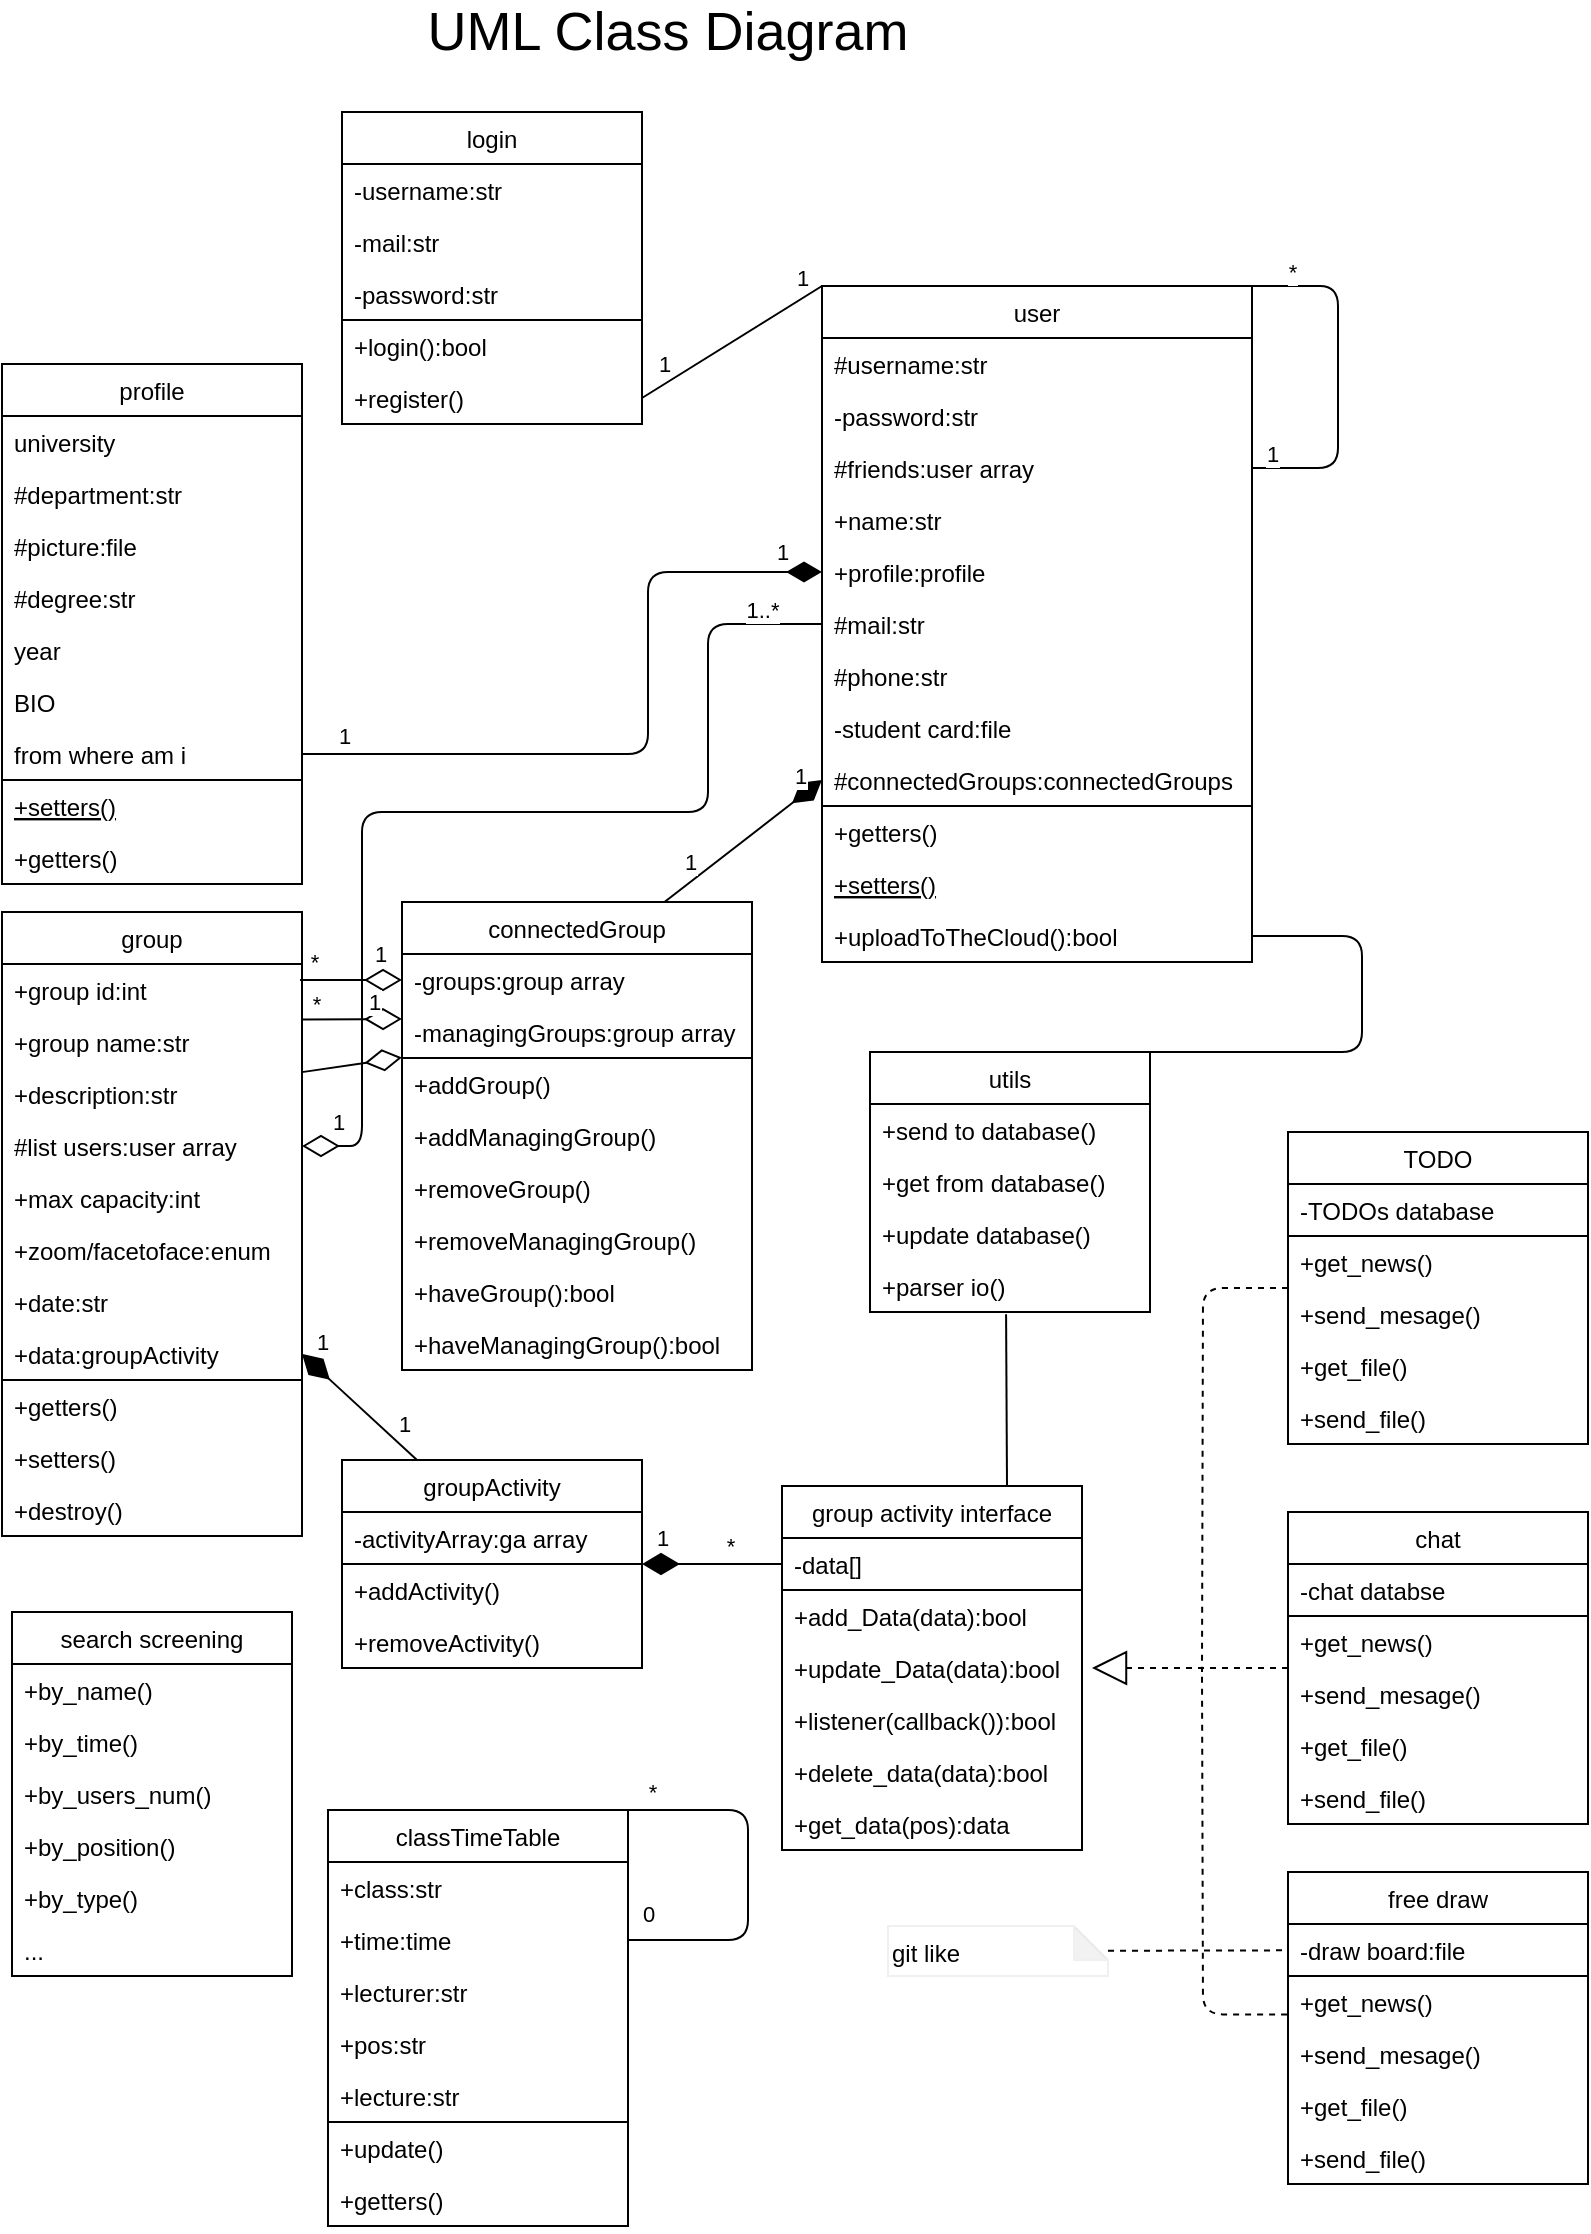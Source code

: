 <mxfile>
    <diagram id="5XXqsrCpeDDcCksJnFOJ" name="Page-1">
        <mxGraphModel dx="1027" dy="881" grid="1" gridSize="10" guides="1" tooltips="1" connect="1" arrows="1" fold="1" page="1" pageScale="1" pageWidth="827" pageHeight="1169" background="none" math="0" shadow="0">
            <root>
                <mxCell id="0"/>
                <mxCell id="1" parent="0"/>
                <mxCell id="67" value="utils" style="swimlane;fontStyle=0;childLayout=stackLayout;horizontal=1;startSize=26;horizontalStack=0;resizeParent=1;resizeParentMax=0;resizeLast=0;collapsible=1;marginBottom=0;labelBorderColor=none;" parent="1" vertex="1">
                    <mxGeometry x="451" y="570" width="140" height="130" as="geometry"/>
                </mxCell>
                <mxCell id="68" value="+send to database()" style="text;align=left;verticalAlign=top;spacingLeft=4;spacingRight=4;overflow=hidden;rotatable=0;points=[[0,0.5],[1,0.5]];portConstraint=eastwest;labelBorderColor=none;" parent="67" vertex="1">
                    <mxGeometry y="26" width="140" height="26" as="geometry"/>
                </mxCell>
                <mxCell id="69" value="+get from database()" style="text;fillColor=none;align=left;verticalAlign=top;spacingLeft=4;spacingRight=4;overflow=hidden;rotatable=0;points=[[0,0.5],[1,0.5]];portConstraint=eastwest;labelBorderColor=none;" parent="67" vertex="1">
                    <mxGeometry y="52" width="140" height="26" as="geometry"/>
                </mxCell>
                <mxCell id="70" value="+update database()" style="text;strokeColor=none;fillColor=none;align=left;verticalAlign=top;spacingLeft=4;spacingRight=4;overflow=hidden;rotatable=0;points=[[0,0.5],[1,0.5]];portConstraint=eastwest;labelBorderColor=none;" parent="67" vertex="1">
                    <mxGeometry y="78" width="140" height="26" as="geometry"/>
                </mxCell>
                <mxCell id="71" value="+parser io()" style="text;strokeColor=none;fillColor=none;align=left;verticalAlign=top;spacingLeft=4;spacingRight=4;overflow=hidden;rotatable=0;points=[[0,0.5],[1,0.5]];portConstraint=eastwest;labelBorderColor=none;" parent="67" vertex="1">
                    <mxGeometry y="104" width="140" height="26" as="geometry"/>
                </mxCell>
                <mxCell id="77" value="search screening" style="swimlane;fontStyle=0;childLayout=stackLayout;horizontal=1;startSize=26;horizontalStack=0;resizeParent=1;resizeParentMax=0;resizeLast=0;collapsible=1;marginBottom=0;labelBorderColor=none;" parent="1" vertex="1">
                    <mxGeometry x="22" y="850" width="140" height="182" as="geometry"/>
                </mxCell>
                <mxCell id="78" value="+by_name()" style="text;strokeColor=none;fillColor=none;align=left;verticalAlign=top;spacingLeft=4;spacingRight=4;overflow=hidden;rotatable=0;points=[[0,0.5],[1,0.5]];portConstraint=eastwest;labelBorderColor=none;" parent="77" vertex="1">
                    <mxGeometry y="26" width="140" height="26" as="geometry"/>
                </mxCell>
                <mxCell id="79" value="+by_time()" style="text;strokeColor=none;fillColor=none;align=left;verticalAlign=top;spacingLeft=4;spacingRight=4;overflow=hidden;rotatable=0;points=[[0,0.5],[1,0.5]];portConstraint=eastwest;labelBorderColor=none;" parent="77" vertex="1">
                    <mxGeometry y="52" width="140" height="26" as="geometry"/>
                </mxCell>
                <mxCell id="80" value="+by_users_num()" style="text;strokeColor=none;fillColor=none;align=left;verticalAlign=top;spacingLeft=4;spacingRight=4;overflow=hidden;rotatable=0;points=[[0,0.5],[1,0.5]];portConstraint=eastwest;labelBorderColor=none;" parent="77" vertex="1">
                    <mxGeometry y="78" width="140" height="26" as="geometry"/>
                </mxCell>
                <mxCell id="81" value="+by_position()" style="text;strokeColor=none;fillColor=none;align=left;verticalAlign=top;spacingLeft=4;spacingRight=4;overflow=hidden;rotatable=0;points=[[0,0.5],[1,0.5]];portConstraint=eastwest;labelBorderColor=none;" parent="77" vertex="1">
                    <mxGeometry y="104" width="140" height="26" as="geometry"/>
                </mxCell>
                <mxCell id="82" value="+by_type()" style="text;strokeColor=none;fillColor=none;align=left;verticalAlign=top;spacingLeft=4;spacingRight=4;overflow=hidden;rotatable=0;points=[[0,0.5],[1,0.5]];portConstraint=eastwest;labelBorderColor=none;" parent="77" vertex="1">
                    <mxGeometry y="130" width="140" height="26" as="geometry"/>
                </mxCell>
                <mxCell id="83" value="..." style="text;strokeColor=none;fillColor=none;align=left;verticalAlign=top;spacingLeft=4;spacingRight=4;overflow=hidden;rotatable=0;points=[[0,0.5],[1,0.5]];portConstraint=eastwest;labelBorderColor=none;" parent="77" vertex="1">
                    <mxGeometry y="156" width="140" height="26" as="geometry"/>
                </mxCell>
                <mxCell id="243" value="" style="edgeStyle=orthogonalEdgeStyle;jumpStyle=none;jumpSize=6;html=1;shadow=0;endArrow=block;endFill=0;endSize=15;targetPerimeterSpacing=5;dashed=1;labelBorderColor=none;" parent="1" source="287" target="211" edge="1">
                    <mxGeometry relative="1" as="geometry">
                        <mxPoint x="707" y="888" as="sourcePoint"/>
                    </mxGeometry>
                </mxCell>
                <mxCell id="234" value="" style="edgeStyle=orthogonalEdgeStyle;jumpStyle=none;jumpSize=6;html=1;shadow=0;endArrow=none;endFill=0;endSize=15;targetPerimeterSpacing=5;dashed=1;labelBorderColor=none;" parent="1" source="279" edge="1">
                    <mxGeometry relative="1" as="geometry">
                        <mxPoint x="707" y="646.0" as="sourcePoint"/>
                        <mxPoint x="617" y="880" as="targetPoint"/>
                    </mxGeometry>
                </mxCell>
                <mxCell id="155" value="&lt;font style=&quot;font-size: 27px&quot;&gt;UML Class Diagram&lt;/font&gt;" style="text;html=1;strokeColor=none;fillColor=none;align=center;verticalAlign=middle;whiteSpace=wrap;shadow=0;glass=0;comic=0;startSize=0;labelBorderColor=none;" parent="1" vertex="1">
                    <mxGeometry x="180" y="50" width="340" height="20" as="geometry"/>
                </mxCell>
                <mxCell id="370" style="edgeStyle=none;html=1;exitX=0.75;exitY=0;exitDx=0;exitDy=0;entryX=0.486;entryY=1.042;entryDx=0;entryDy=0;entryPerimeter=0;endArrow=none;endFill=0;labelBorderColor=none;" parent="1" source="211" target="71" edge="1">
                    <mxGeometry relative="1" as="geometry"/>
                </mxCell>
                <mxCell id="211" value="group activity interface" style="swimlane;fontStyle=0;childLayout=stackLayout;horizontal=1;startSize=26;horizontalStack=0;resizeParent=1;resizeParentMax=0;resizeLast=0;collapsible=1;marginBottom=0;shadow=0;glass=0;comic=0;verticalAlign=top;labelBorderColor=none;" parent="1" vertex="1">
                    <mxGeometry x="407" y="787" width="150" height="182" as="geometry"/>
                </mxCell>
                <mxCell id="212" value="fun" style="swimlane;fontStyle=0;childLayout=stackLayout;horizontal=1;startSize=0;horizontalStack=0;resizeParent=1;resizeParentMax=0;resizeLast=0;collapsible=0;marginBottom=0;shadow=0;glass=0;comic=0;verticalAlign=top;swimlaneLine=0;swimlaneFillColor=none;fillColor=none;noLabel=1;overflow=visible;portConstraintRotation=0;snapToPoint=0;fixDash=0;perimeter=rectanglePerimeter;dropTarget=1;expand=0;deletable=1;labelBorderColor=none;" parent="211" vertex="1">
                    <mxGeometry y="26" width="150" height="156" as="geometry"/>
                </mxCell>
                <mxCell id="213" value="-data[]" style="text;align=left;verticalAlign=top;spacingLeft=4;spacingRight=4;overflow=hidden;rotatable=0;points=[[0,0.5],[1,0.5]];portConstraint=eastwest;labelBorderColor=none;" parent="212" vertex="1">
                    <mxGeometry width="150" height="26" as="geometry"/>
                </mxCell>
                <mxCell id="215" value="fun" style="swimlane;fontStyle=0;childLayout=stackLayout;horizontal=1;startSize=0;horizontalStack=0;resizeParent=1;resizeParentMax=0;resizeLast=0;collapsible=0;marginBottom=0;shadow=0;glass=0;comic=0;verticalAlign=top;swimlaneLine=0;swimlaneFillColor=none;fillColor=none;noLabel=1;overflow=visible;portConstraintRotation=0;snapToPoint=0;fixDash=0;perimeter=rectanglePerimeter;dropTarget=1;expand=0;deletable=1;labelBorderColor=none;" parent="212" vertex="1">
                    <mxGeometry y="26" width="150" height="130" as="geometry"/>
                </mxCell>
                <mxCell id="216" value="+add_Data(data):bool" style="text;strokeColor=none;fillColor=none;align=left;verticalAlign=top;spacingLeft=4;spacingRight=4;overflow=hidden;rotatable=0;points=[[0,0.5],[1,0.5]];portConstraint=eastwest;labelBorderColor=none;" parent="215" vertex="1">
                    <mxGeometry width="150" height="26" as="geometry"/>
                </mxCell>
                <mxCell id="220" value="+update_Data(data):bool" style="text;strokeColor=none;fillColor=none;align=left;verticalAlign=top;spacingLeft=4;spacingRight=4;overflow=hidden;rotatable=0;points=[[0,0.5],[1,0.5]];portConstraint=eastwest;labelBorderColor=none;" parent="215" vertex="1">
                    <mxGeometry y="26" width="150" height="26" as="geometry"/>
                </mxCell>
                <mxCell id="223" value="+listener(callback()):bool" style="text;strokeColor=none;fillColor=none;align=left;verticalAlign=top;spacingLeft=4;spacingRight=4;overflow=hidden;rotatable=0;points=[[0,0.5],[1,0.5]];portConstraint=eastwest;labelBorderColor=none;" parent="215" vertex="1">
                    <mxGeometry y="52" width="150" height="26" as="geometry"/>
                </mxCell>
                <mxCell id="222" value="+delete_data(data):bool" style="text;strokeColor=none;fillColor=none;align=left;verticalAlign=top;spacingLeft=4;spacingRight=4;overflow=hidden;rotatable=0;points=[[0,0.5],[1,0.5]];portConstraint=eastwest;labelBorderColor=none;" parent="215" vertex="1">
                    <mxGeometry y="78" width="150" height="26" as="geometry"/>
                </mxCell>
                <mxCell id="221" value="+get_data(pos):data" style="text;strokeColor=none;fillColor=none;align=left;verticalAlign=top;spacingLeft=4;spacingRight=4;overflow=hidden;rotatable=0;points=[[0,0.5],[1,0.5]];portConstraint=eastwest;labelBorderColor=none;" parent="215" vertex="1">
                    <mxGeometry y="104" width="150" height="26" as="geometry"/>
                </mxCell>
                <mxCell id="249" value="user" style="swimlane;fontStyle=0;childLayout=stackLayout;horizontal=1;startSize=26;horizontalStack=0;resizeParent=1;resizeParentMax=0;resizeLast=0;collapsible=1;marginBottom=0;shadow=0;glass=0;comic=0;verticalAlign=top;labelBorderColor=none;" parent="1" vertex="1">
                    <mxGeometry x="427" y="187" width="215" height="338" as="geometry"/>
                </mxCell>
                <mxCell id="250" value="fun" style="swimlane;fontStyle=0;childLayout=stackLayout;horizontal=1;startSize=0;horizontalStack=0;resizeParent=1;resizeParentMax=0;resizeLast=0;collapsible=0;marginBottom=0;shadow=0;glass=0;comic=0;verticalAlign=top;swimlaneLine=0;swimlaneFillColor=none;fillColor=none;noLabel=1;overflow=visible;portConstraintRotation=0;snapToPoint=0;fixDash=0;perimeter=rectanglePerimeter;dropTarget=1;expand=0;deletable=1;labelBorderColor=none;" parent="249" vertex="1">
                    <mxGeometry y="26" width="215" height="312" as="geometry"/>
                </mxCell>
                <mxCell id="251" value="#username:str" style="text;strokeColor=none;fillColor=none;align=left;verticalAlign=top;spacingLeft=4;spacingRight=4;overflow=hidden;rotatable=0;points=[[0,0.5],[1,0.5]];portConstraint=eastwest;labelBorderColor=none;" parent="250" vertex="1">
                    <mxGeometry width="215" height="26" as="geometry"/>
                </mxCell>
                <mxCell id="31" value="-password:str" style="text;strokeColor=none;fillColor=none;align=left;verticalAlign=top;spacingLeft=4;spacingRight=4;overflow=hidden;rotatable=0;points=[[0,0.5],[1,0.5]];portConstraint=eastwest;labelBorderColor=none;" parent="250" vertex="1">
                    <mxGeometry y="26" width="215" height="26" as="geometry"/>
                </mxCell>
                <mxCell id="40" value="#friends:user array" style="text;strokeColor=none;fillColor=none;align=left;verticalAlign=top;spacingLeft=4;spacingRight=4;overflow=hidden;rotatable=0;points=[[0,0.5],[1,0.5]];portConstraint=eastwest;labelBorderColor=none;" parent="250" vertex="1">
                    <mxGeometry y="52" width="215" height="26" as="geometry"/>
                </mxCell>
                <mxCell id="74" value="+name:str" style="text;strokeColor=none;fillColor=none;align=left;verticalAlign=top;spacingLeft=4;spacingRight=4;overflow=hidden;rotatable=0;points=[[0,0.5],[1,0.5]];portConstraint=eastwest;labelBorderColor=none;" parent="250" vertex="1">
                    <mxGeometry y="78" width="215" height="26" as="geometry"/>
                </mxCell>
                <mxCell id="319" value="+profile:profile" style="text;strokeColor=none;fillColor=none;align=left;verticalAlign=top;spacingLeft=4;spacingRight=4;overflow=hidden;rotatable=0;points=[[0,0.5],[1,0.5]];portConstraint=eastwest;labelBorderColor=none;" parent="250" vertex="1">
                    <mxGeometry y="104" width="215" height="26" as="geometry"/>
                </mxCell>
                <mxCell id="32" value="#mail:str" style="text;strokeColor=none;fillColor=none;align=left;verticalAlign=top;spacingLeft=4;spacingRight=4;overflow=hidden;rotatable=0;points=[[0,0.5],[1,0.5]];portConstraint=eastwest;labelBorderColor=none;" parent="250" vertex="1">
                    <mxGeometry y="130" width="215" height="26" as="geometry"/>
                </mxCell>
                <mxCell id="34" value="#phone:str" style="text;strokeColor=none;fillColor=none;align=left;verticalAlign=top;spacingLeft=4;spacingRight=4;overflow=hidden;rotatable=0;points=[[0,0.5],[1,0.5]];portConstraint=eastwest;labelBorderColor=none;" parent="250" vertex="1">
                    <mxGeometry y="156" width="215" height="26" as="geometry"/>
                </mxCell>
                <mxCell id="72" value="-student card:file" style="text;strokeColor=none;fillColor=none;align=left;verticalAlign=top;spacingLeft=4;spacingRight=4;overflow=hidden;rotatable=0;points=[[0,0.5],[1,0.5]];portConstraint=eastwest;labelBorderColor=none;" parent="250" vertex="1">
                    <mxGeometry y="182" width="215" height="26" as="geometry"/>
                </mxCell>
                <mxCell id="308" value="#connectedGroups:connectedGroups" style="text;strokeColor=none;fillColor=none;align=left;verticalAlign=top;spacingLeft=4;spacingRight=4;overflow=hidden;rotatable=0;points=[[0,0.5],[1,0.5]];portConstraint=eastwest;labelBorderColor=none;" parent="250" vertex="1">
                    <mxGeometry y="208" width="215" height="26" as="geometry"/>
                </mxCell>
                <mxCell id="253" value="fun" style="swimlane;fontStyle=0;childLayout=stackLayout;horizontal=1;startSize=0;horizontalStack=0;resizeParent=1;resizeParentMax=0;resizeLast=0;collapsible=0;marginBottom=0;shadow=0;glass=0;comic=0;verticalAlign=top;swimlaneLine=0;swimlaneFillColor=none;fillColor=none;noLabel=1;overflow=visible;portConstraintRotation=0;snapToPoint=0;fixDash=0;perimeter=rectanglePerimeter;dropTarget=1;expand=0;deletable=1;labelBorderColor=none;" parent="250" vertex="1">
                    <mxGeometry y="234" width="215" height="78" as="geometry"/>
                </mxCell>
                <mxCell id="254" value="+getters()" style="text;strokeColor=none;fillColor=none;align=left;verticalAlign=top;spacingLeft=4;spacingRight=4;overflow=hidden;rotatable=0;points=[[0,0.5],[1,0.5]];portConstraint=eastwest;labelBorderColor=none;" parent="253" vertex="1">
                    <mxGeometry width="215" height="26" as="geometry"/>
                </mxCell>
                <mxCell id="255" value="+setters()" style="text;strokeColor=none;fillColor=none;align=left;verticalAlign=top;spacingLeft=4;spacingRight=4;overflow=hidden;rotatable=0;points=[[0,0.5],[1,0.5]];portConstraint=eastwest;fontStyle=4;labelBorderColor=none;" parent="253" vertex="1">
                    <mxGeometry y="26" width="215" height="26" as="geometry"/>
                </mxCell>
                <mxCell id="256" value="+uploadToTheCloud():bool" style="text;strokeColor=none;fillColor=none;align=left;verticalAlign=top;spacingLeft=4;spacingRight=4;overflow=hidden;rotatable=0;points=[[0,0.5],[1,0.5]];portConstraint=eastwest;labelBorderColor=none;" parent="253" vertex="1">
                    <mxGeometry y="52" width="215" height="26" as="geometry"/>
                </mxCell>
                <mxCell id="329" style="edgeStyle=none;html=1;exitX=1;exitY=0.5;exitDx=0;exitDy=0;endArrow=none;endFill=0;endSize=16;targetPerimeterSpacing=5;entryX=1;entryY=0;entryDx=0;entryDy=0;startArrow=none;startFill=0;labelBorderColor=none;" parent="249" source="40" target="249" edge="1">
                    <mxGeometry relative="1" as="geometry">
                        <mxPoint x="305" y="347" as="sourcePoint"/>
                        <mxPoint x="185" y="383.6" as="targetPoint"/>
                        <Array as="points">
                            <mxPoint x="258" y="91"/>
                            <mxPoint x="258"/>
                            <mxPoint x="240"/>
                            <mxPoint x="215"/>
                        </Array>
                    </mxGeometry>
                </mxCell>
                <mxCell id="366" value="*" style="edgeLabel;html=1;align=center;verticalAlign=middle;resizable=0;points=[];labelBorderColor=none;" parent="329" vertex="1" connectable="0">
                    <mxGeometry x="0.778" relative="1" as="geometry">
                        <mxPoint y="-7" as="offset"/>
                    </mxGeometry>
                </mxCell>
                <mxCell id="367" value="1" style="edgeLabel;html=1;align=center;verticalAlign=middle;resizable=0;points=[];labelBorderColor=none;" parent="329" vertex="1" connectable="0">
                    <mxGeometry x="-0.887" relative="1" as="geometry">
                        <mxPoint y="-7" as="offset"/>
                    </mxGeometry>
                </mxCell>
                <mxCell id="257" value="group" style="swimlane;fontStyle=0;childLayout=stackLayout;horizontal=1;startSize=26;horizontalStack=0;resizeParent=1;resizeParentMax=0;resizeLast=0;collapsible=1;marginBottom=0;shadow=0;glass=0;comic=0;verticalAlign=top;labelBorderColor=none;" parent="1" vertex="1">
                    <mxGeometry x="17" y="500" width="150" height="312" as="geometry"/>
                </mxCell>
                <mxCell id="258" value="fun" style="swimlane;fontStyle=0;childLayout=stackLayout;horizontal=1;startSize=0;horizontalStack=0;resizeParent=1;resizeParentMax=0;resizeLast=0;collapsible=0;marginBottom=0;shadow=0;glass=0;comic=0;verticalAlign=top;swimlaneLine=0;swimlaneFillColor=none;fillColor=none;noLabel=1;overflow=visible;portConstraintRotation=0;snapToPoint=0;fixDash=0;perimeter=rectanglePerimeter;dropTarget=1;expand=0;deletable=1;labelBorderColor=none;" parent="257" vertex="1">
                    <mxGeometry y="26" width="150" height="286" as="geometry"/>
                </mxCell>
                <mxCell id="63" value="+group id:int" style="text;strokeColor=none;fillColor=none;align=left;verticalAlign=top;spacingLeft=4;spacingRight=4;overflow=hidden;rotatable=0;points=[[0,0.5],[1,0.5]];portConstraint=eastwest;labelBorderColor=none;" parent="258" vertex="1">
                    <mxGeometry width="150" height="26" as="geometry"/>
                </mxCell>
                <mxCell id="62" value="+group name:str" style="text;strokeColor=none;fillColor=none;align=left;verticalAlign=top;spacingLeft=4;spacingRight=4;overflow=hidden;rotatable=0;points=[[0,0.5],[1,0.5]];portConstraint=eastwest;labelBorderColor=none;" parent="258" vertex="1">
                    <mxGeometry y="26" width="150" height="26" as="geometry"/>
                </mxCell>
                <mxCell id="65" value="+description:str" style="text;strokeColor=none;fillColor=none;align=left;verticalAlign=top;spacingLeft=4;spacingRight=4;overflow=hidden;rotatable=0;points=[[0,0.5],[1,0.5]];portConstraint=eastwest;labelBorderColor=none;" parent="258" vertex="1">
                    <mxGeometry y="52" width="150" height="26" as="geometry"/>
                </mxCell>
                <mxCell id="16" value="#list users:user array" style="text;strokeColor=none;fillColor=none;align=left;verticalAlign=top;spacingLeft=4;spacingRight=4;overflow=hidden;rotatable=0;points=[[0,0.5],[1,0.5]];portConstraint=eastwest;labelBorderColor=none;" parent="258" vertex="1">
                    <mxGeometry y="78" width="150" height="26" as="geometry"/>
                </mxCell>
                <mxCell id="66" value="+max capacity:int" style="text;strokeColor=none;fillColor=none;align=left;verticalAlign=top;spacingLeft=4;spacingRight=4;overflow=hidden;rotatable=0;points=[[0,0.5],[1,0.5]];portConstraint=eastwest;labelBorderColor=none;" parent="258" vertex="1">
                    <mxGeometry y="104" width="150" height="26" as="geometry"/>
                </mxCell>
                <mxCell id="64" value="+zoom/facetoface:enum" style="text;strokeColor=none;fillColor=none;align=left;verticalAlign=top;spacingLeft=4;spacingRight=4;overflow=hidden;rotatable=0;points=[[0,0.5],[1,0.5]];portConstraint=eastwest;labelBorderColor=none;" parent="258" vertex="1">
                    <mxGeometry y="130" width="150" height="26" as="geometry"/>
                </mxCell>
                <mxCell id="18" value="+date:str" style="text;strokeColor=none;fillColor=none;align=left;verticalAlign=top;spacingLeft=4;spacingRight=4;overflow=hidden;rotatable=0;points=[[0,0.5],[1,0.5]];portConstraint=eastwest;labelBorderColor=none;" parent="258" vertex="1">
                    <mxGeometry y="156" width="150" height="26" as="geometry"/>
                </mxCell>
                <mxCell id="266" value="+data:groupActivity" style="text;strokeColor=none;fillColor=none;align=left;verticalAlign=top;spacingLeft=4;spacingRight=4;overflow=hidden;rotatable=0;points=[[0,0.5],[1,0.5]];portConstraint=eastwest;labelBorderColor=none;" parent="258" vertex="1">
                    <mxGeometry y="182" width="150" height="26" as="geometry"/>
                </mxCell>
                <mxCell id="261" value="fun" style="swimlane;fontStyle=0;childLayout=stackLayout;horizontal=1;startSize=0;horizontalStack=0;resizeParent=1;resizeParentMax=0;resizeLast=0;collapsible=0;marginBottom=0;shadow=0;glass=0;comic=0;verticalAlign=top;swimlaneLine=0;swimlaneFillColor=none;fillColor=none;noLabel=1;overflow=visible;portConstraintRotation=0;snapToPoint=0;fixDash=0;perimeter=rectanglePerimeter;dropTarget=1;expand=0;deletable=1;labelBorderColor=none;" parent="258" vertex="1">
                    <mxGeometry y="208" width="150" height="78" as="geometry"/>
                </mxCell>
                <mxCell id="262" value="+getters()" style="text;strokeColor=none;fillColor=none;align=left;verticalAlign=top;spacingLeft=4;spacingRight=4;overflow=hidden;rotatable=0;points=[[0,0.5],[1,0.5]];portConstraint=eastwest;labelBorderColor=none;" parent="261" vertex="1">
                    <mxGeometry width="150" height="26" as="geometry"/>
                </mxCell>
                <mxCell id="264" value="+setters()" style="text;strokeColor=none;fillColor=none;align=left;verticalAlign=top;spacingLeft=4;spacingRight=4;overflow=hidden;rotatable=0;points=[[0,0.5],[1,0.5]];portConstraint=eastwest;labelBorderColor=none;" parent="261" vertex="1">
                    <mxGeometry y="26" width="150" height="26" as="geometry"/>
                </mxCell>
                <mxCell id="265" value="+destroy()" style="text;strokeColor=none;fillColor=none;align=left;verticalAlign=top;spacingLeft=4;spacingRight=4;overflow=hidden;rotatable=0;points=[[0,0.5],[1,0.5]];portConstraint=eastwest;labelBorderColor=none;" parent="261" vertex="1">
                    <mxGeometry y="52" width="150" height="26" as="geometry"/>
                </mxCell>
                <mxCell id="269" value="groupActivity" style="swimlane;fontStyle=0;childLayout=stackLayout;horizontal=1;startSize=26;horizontalStack=0;resizeParent=1;resizeParentMax=0;resizeLast=0;collapsible=1;marginBottom=0;shadow=0;glass=0;comic=0;verticalAlign=top;labelBorderColor=none;" parent="1" vertex="1">
                    <mxGeometry x="187" y="774" width="150" height="104" as="geometry"/>
                </mxCell>
                <mxCell id="270" value="fun" style="swimlane;fontStyle=0;childLayout=stackLayout;horizontal=1;startSize=0;horizontalStack=0;resizeParent=1;resizeParentMax=0;resizeLast=0;collapsible=0;marginBottom=0;shadow=0;glass=0;comic=0;verticalAlign=top;swimlaneLine=0;swimlaneFillColor=none;fillColor=none;noLabel=1;overflow=visible;portConstraintRotation=0;snapToPoint=0;fixDash=0;perimeter=rectanglePerimeter;dropTarget=1;expand=0;deletable=1;labelBorderColor=none;" parent="269" vertex="1">
                    <mxGeometry y="26" width="150" height="78" as="geometry"/>
                </mxCell>
                <mxCell id="115" value="-activityArray:ga array" style="text;strokeColor=none;fillColor=none;align=left;verticalAlign=top;spacingLeft=4;spacingRight=4;overflow=hidden;rotatable=0;points=[[0,0.5],[1,0.5]];portConstraint=eastwest;labelBorderColor=none;" parent="270" vertex="1">
                    <mxGeometry width="150" height="26" as="geometry"/>
                </mxCell>
                <mxCell id="273" value="fun" style="swimlane;fontStyle=0;childLayout=stackLayout;horizontal=1;startSize=0;horizontalStack=0;resizeParent=1;resizeParentMax=0;resizeLast=0;collapsible=0;marginBottom=0;shadow=0;glass=0;comic=0;verticalAlign=top;swimlaneLine=0;swimlaneFillColor=none;fillColor=none;noLabel=1;overflow=visible;portConstraintRotation=0;snapToPoint=0;fixDash=0;perimeter=rectanglePerimeter;dropTarget=1;expand=0;deletable=1;labelBorderColor=none;" parent="270" vertex="1">
                    <mxGeometry y="26" width="150" height="52" as="geometry"/>
                </mxCell>
                <mxCell id="274" value="+addActivity()" style="text;strokeColor=none;fillColor=none;align=left;verticalAlign=top;spacingLeft=4;spacingRight=4;overflow=hidden;rotatable=0;points=[[0,0.5],[1,0.5]];portConstraint=eastwest;labelBorderColor=none;" parent="273" vertex="1">
                    <mxGeometry width="150" height="26" as="geometry"/>
                </mxCell>
                <mxCell id="277" value="+removeActivity()" style="text;strokeColor=none;fillColor=none;align=left;verticalAlign=top;spacingLeft=4;spacingRight=4;overflow=hidden;rotatable=0;points=[[0,0.5],[1,0.5]];portConstraint=eastwest;labelBorderColor=none;" parent="273" vertex="1">
                    <mxGeometry y="26" width="150" height="26" as="geometry"/>
                </mxCell>
                <mxCell id="279" value="TODO" style="swimlane;fontStyle=0;childLayout=stackLayout;horizontal=1;startSize=26;horizontalStack=0;resizeParent=1;resizeParentMax=0;resizeLast=0;collapsible=1;marginBottom=0;shadow=0;glass=0;comic=0;verticalAlign=top;labelBorderColor=none;" parent="1" vertex="1">
                    <mxGeometry x="660" y="610" width="150" height="156" as="geometry"/>
                </mxCell>
                <mxCell id="280" value="fun" style="swimlane;fontStyle=0;childLayout=stackLayout;horizontal=1;startSize=0;horizontalStack=0;resizeParent=1;resizeParentMax=0;resizeLast=0;collapsible=0;marginBottom=0;shadow=0;glass=0;comic=0;verticalAlign=top;swimlaneLine=0;swimlaneFillColor=none;fillColor=none;noLabel=1;overflow=visible;portConstraintRotation=0;snapToPoint=0;fixDash=0;perimeter=rectanglePerimeter;dropTarget=1;expand=0;deletable=1;labelBorderColor=none;" parent="279" vertex="1">
                    <mxGeometry y="26" width="150" height="130" as="geometry"/>
                </mxCell>
                <mxCell id="99" value="-TODOs database" style="text;strokeColor=none;fillColor=none;align=left;verticalAlign=top;spacingLeft=4;spacingRight=4;overflow=hidden;rotatable=0;points=[[0,0.5],[1,0.5]];portConstraint=eastwest;labelBorderColor=none;" parent="280" vertex="1">
                    <mxGeometry width="150" height="26" as="geometry"/>
                </mxCell>
                <mxCell id="283" value="fun" style="swimlane;fontStyle=0;childLayout=stackLayout;horizontal=1;startSize=0;horizontalStack=0;resizeParent=1;resizeParentMax=0;resizeLast=0;collapsible=0;marginBottom=0;shadow=0;glass=0;comic=0;verticalAlign=top;swimlaneLine=0;swimlaneFillColor=none;fillColor=none;noLabel=1;overflow=visible;portConstraintRotation=0;snapToPoint=0;fixDash=0;perimeter=rectanglePerimeter;dropTarget=1;expand=0;deletable=1;labelBorderColor=none;" parent="280" vertex="1">
                    <mxGeometry y="26" width="150" height="104" as="geometry"/>
                </mxCell>
                <mxCell id="100" value="+get_news()" style="text;strokeColor=none;fillColor=none;align=left;verticalAlign=top;spacingLeft=4;spacingRight=4;overflow=hidden;rotatable=0;points=[[0,0.5],[1,0.5]];portConstraint=eastwest;labelBorderColor=none;" parent="283" vertex="1">
                    <mxGeometry width="150" height="26" as="geometry"/>
                </mxCell>
                <mxCell id="101" value="+send_mesage()" style="text;strokeColor=none;fillColor=none;align=left;verticalAlign=top;spacingLeft=4;spacingRight=4;overflow=hidden;rotatable=0;points=[[0,0.5],[1,0.5]];portConstraint=eastwest;labelBorderColor=none;" parent="283" vertex="1">
                    <mxGeometry y="26" width="150" height="26" as="geometry"/>
                </mxCell>
                <mxCell id="103" value="+get_file()" style="text;strokeColor=none;fillColor=none;align=left;verticalAlign=top;spacingLeft=4;spacingRight=4;overflow=hidden;rotatable=0;points=[[0,0.5],[1,0.5]];portConstraint=eastwest;labelBorderColor=none;" parent="283" vertex="1">
                    <mxGeometry y="52" width="150" height="26" as="geometry"/>
                </mxCell>
                <mxCell id="102" value="+send_file()" style="text;strokeColor=none;fillColor=none;align=left;verticalAlign=top;spacingLeft=4;spacingRight=4;overflow=hidden;rotatable=0;points=[[0,0.5],[1,0.5]];portConstraint=eastwest;labelBorderColor=none;" parent="283" vertex="1">
                    <mxGeometry y="78" width="150" height="26" as="geometry"/>
                </mxCell>
                <mxCell id="287" value="chat" style="swimlane;fontStyle=0;childLayout=stackLayout;horizontal=1;startSize=26;horizontalStack=0;resizeParent=1;resizeParentMax=0;resizeLast=0;collapsible=1;marginBottom=0;shadow=0;glass=0;comic=0;verticalAlign=top;labelBorderColor=none;" parent="1" vertex="1">
                    <mxGeometry x="660" y="800" width="150" height="156" as="geometry"/>
                </mxCell>
                <mxCell id="288" value="fun" style="swimlane;fontStyle=0;childLayout=stackLayout;horizontal=1;startSize=0;horizontalStack=0;resizeParent=1;resizeParentMax=0;resizeLast=0;collapsible=0;marginBottom=0;shadow=0;glass=0;comic=0;verticalAlign=top;swimlaneLine=0;swimlaneFillColor=none;fillColor=none;noLabel=1;overflow=visible;portConstraintRotation=0;snapToPoint=0;fixDash=0;perimeter=rectanglePerimeter;dropTarget=1;expand=0;deletable=1;labelBorderColor=none;" parent="287" vertex="1">
                    <mxGeometry y="26" width="150" height="130" as="geometry"/>
                </mxCell>
                <mxCell id="85" value="-chat databse    " style="text;strokeColor=none;fillColor=none;align=left;verticalAlign=top;spacingLeft=4;spacingRight=4;overflow=hidden;rotatable=0;points=[[0,0.5],[1,0.5]];portConstraint=eastwest;labelBorderColor=none;" parent="288" vertex="1">
                    <mxGeometry width="150" height="26" as="geometry"/>
                </mxCell>
                <mxCell id="290" value="fun" style="swimlane;fontStyle=0;childLayout=stackLayout;horizontal=1;startSize=0;horizontalStack=0;resizeParent=1;resizeParentMax=0;resizeLast=0;collapsible=0;marginBottom=0;shadow=0;glass=0;comic=0;verticalAlign=top;swimlaneLine=0;swimlaneFillColor=none;fillColor=none;noLabel=1;overflow=visible;portConstraintRotation=0;snapToPoint=0;fixDash=0;perimeter=rectanglePerimeter;dropTarget=1;expand=0;deletable=1;labelBorderColor=none;" parent="288" vertex="1">
                    <mxGeometry y="26" width="150" height="104" as="geometry"/>
                </mxCell>
                <mxCell id="291" value="+get_news()" style="text;strokeColor=none;fillColor=none;align=left;verticalAlign=top;spacingLeft=4;spacingRight=4;overflow=hidden;rotatable=0;points=[[0,0.5],[1,0.5]];portConstraint=eastwest;labelBorderColor=none;" parent="290" vertex="1">
                    <mxGeometry width="150" height="26" as="geometry"/>
                </mxCell>
                <mxCell id="292" value="+send_mesage()" style="text;strokeColor=none;fillColor=none;align=left;verticalAlign=top;spacingLeft=4;spacingRight=4;overflow=hidden;rotatable=0;points=[[0,0.5],[1,0.5]];portConstraint=eastwest;labelBorderColor=none;" parent="290" vertex="1">
                    <mxGeometry y="26" width="150" height="26" as="geometry"/>
                </mxCell>
                <mxCell id="293" value="+get_file()" style="text;strokeColor=none;fillColor=none;align=left;verticalAlign=top;spacingLeft=4;spacingRight=4;overflow=hidden;rotatable=0;points=[[0,0.5],[1,0.5]];portConstraint=eastwest;labelBorderColor=none;" parent="290" vertex="1">
                    <mxGeometry y="52" width="150" height="26" as="geometry"/>
                </mxCell>
                <mxCell id="294" value="+send_file()" style="text;strokeColor=none;fillColor=none;align=left;verticalAlign=top;spacingLeft=4;spacingRight=4;overflow=hidden;rotatable=0;points=[[0,0.5],[1,0.5]];portConstraint=eastwest;labelBorderColor=none;" parent="290" vertex="1">
                    <mxGeometry y="78" width="150" height="26" as="geometry"/>
                </mxCell>
                <mxCell id="295" value="free draw" style="swimlane;fontStyle=0;childLayout=stackLayout;horizontal=1;startSize=26;horizontalStack=0;resizeParent=1;resizeParentMax=0;resizeLast=0;collapsible=1;marginBottom=0;shadow=0;glass=0;comic=0;verticalAlign=top;labelBorderColor=none;" parent="1" vertex="1">
                    <mxGeometry x="660" y="980" width="150" height="156" as="geometry"/>
                </mxCell>
                <mxCell id="296" value="fun" style="swimlane;fontStyle=0;childLayout=stackLayout;horizontal=1;startSize=0;horizontalStack=0;resizeParent=1;resizeParentMax=0;resizeLast=0;collapsible=0;marginBottom=0;shadow=0;glass=0;comic=0;verticalAlign=top;swimlaneLine=0;swimlaneFillColor=none;fillColor=none;noLabel=1;overflow=visible;portConstraintRotation=0;snapToPoint=0;fixDash=0;perimeter=rectanglePerimeter;dropTarget=1;expand=0;deletable=1;labelBorderColor=none;" parent="295" vertex="1">
                    <mxGeometry y="26" width="150" height="130" as="geometry"/>
                </mxCell>
                <mxCell id="297" value="-draw board:file" style="text;strokeColor=none;fillColor=none;align=left;verticalAlign=top;spacingLeft=4;spacingRight=4;overflow=hidden;rotatable=0;points=[[0,0.5],[1,0.5]];portConstraint=eastwest;labelBorderColor=none;" parent="296" vertex="1">
                    <mxGeometry width="150" height="26" as="geometry"/>
                </mxCell>
                <mxCell id="298" value="fun" style="swimlane;fontStyle=0;childLayout=stackLayout;horizontal=1;startSize=0;horizontalStack=0;resizeParent=1;resizeParentMax=0;resizeLast=0;collapsible=0;marginBottom=0;shadow=0;glass=0;comic=0;verticalAlign=top;swimlaneLine=0;swimlaneFillColor=none;fillColor=none;noLabel=1;overflow=visible;portConstraintRotation=0;snapToPoint=0;fixDash=0;perimeter=rectanglePerimeter;dropTarget=1;expand=0;deletable=1;labelBorderColor=none;" parent="296" vertex="1">
                    <mxGeometry y="26" width="150" height="104" as="geometry"/>
                </mxCell>
                <mxCell id="299" value="+get_news()" style="text;strokeColor=none;fillColor=none;align=left;verticalAlign=top;spacingLeft=4;spacingRight=4;overflow=hidden;rotatable=0;points=[[0,0.5],[1,0.5]];portConstraint=eastwest;labelBorderColor=none;" parent="298" vertex="1">
                    <mxGeometry width="150" height="26" as="geometry"/>
                </mxCell>
                <mxCell id="300" value="+send_mesage()" style="text;strokeColor=none;fillColor=none;align=left;verticalAlign=top;spacingLeft=4;spacingRight=4;overflow=hidden;rotatable=0;points=[[0,0.5],[1,0.5]];portConstraint=eastwest;labelBorderColor=none;" parent="298" vertex="1">
                    <mxGeometry y="26" width="150" height="26" as="geometry"/>
                </mxCell>
                <mxCell id="301" value="+get_file()" style="text;strokeColor=none;fillColor=none;align=left;verticalAlign=top;spacingLeft=4;spacingRight=4;overflow=hidden;rotatable=0;points=[[0,0.5],[1,0.5]];portConstraint=eastwest;labelBorderColor=none;" parent="298" vertex="1">
                    <mxGeometry y="52" width="150" height="26" as="geometry"/>
                </mxCell>
                <mxCell id="302" value="+send_file()" style="text;strokeColor=none;fillColor=none;align=left;verticalAlign=top;spacingLeft=4;spacingRight=4;overflow=hidden;rotatable=0;points=[[0,0.5],[1,0.5]];portConstraint=eastwest;labelBorderColor=none;" parent="298" vertex="1">
                    <mxGeometry y="78" width="150" height="26" as="geometry"/>
                </mxCell>
                <mxCell id="304" style="edgeStyle=none;html=1;endArrow=none;endFill=0;dashed=1;labelBorderColor=none;" parent="1" source="303" target="297" edge="1">
                    <mxGeometry relative="1" as="geometry"/>
                </mxCell>
                <mxCell id="303" value="git like" style="shape=note;whiteSpace=wrap;html=1;backgroundOutline=1;darkOpacity=0.05;shadow=0;glass=0;comic=0;startSize=0;strokeColor=#f0f0f0;fillColor=none;gradientColor=none;verticalAlign=top;size=17;align=left;labelBorderColor=none;" parent="1" vertex="1">
                    <mxGeometry x="460" y="1007" width="110" height="25" as="geometry"/>
                </mxCell>
                <mxCell id="305" value="" style="edgeStyle=orthogonalEdgeStyle;jumpStyle=none;jumpSize=6;html=1;shadow=0;endArrow=none;endFill=0;endSize=15;targetPerimeterSpacing=5;dashed=1;exitX=-0.003;exitY=-0.262;exitDx=0;exitDy=0;exitPerimeter=0;labelBorderColor=none;" parent="1" source="300" edge="1">
                    <mxGeometry relative="1" as="geometry">
                        <mxPoint x="717" y="888" as="sourcePoint"/>
                        <mxPoint x="617" y="880" as="targetPoint"/>
                    </mxGeometry>
                </mxCell>
                <mxCell id="306" style="edgeStyle=none;html=1;exitX=1;exitY=0.5;exitDx=0;exitDy=0;entryX=0;entryY=0.5;entryDx=0;entryDy=0;endArrow=none;endFill=0;endSize=16;targetPerimeterSpacing=5;startArrow=diamondThin;startFill=1;startSize=16;labelBorderColor=none;" parent="1" source="269" target="213" edge="1">
                    <mxGeometry relative="1" as="geometry">
                        <mxPoint x="278" y="810.0" as="sourcePoint"/>
                        <mxPoint x="138" y="810.0" as="targetPoint"/>
                    </mxGeometry>
                </mxCell>
                <mxCell id="346" value="1" style="edgeLabel;html=1;align=center;verticalAlign=middle;resizable=0;points=[];labelBorderColor=none;" parent="306" vertex="1" connectable="0">
                    <mxGeometry x="-0.718" relative="1" as="geometry">
                        <mxPoint y="-13" as="offset"/>
                    </mxGeometry>
                </mxCell>
                <mxCell id="352" value="*" style="edgeLabel;html=1;align=center;verticalAlign=middle;resizable=0;points=[];labelBorderColor=none;" parent="306" vertex="1" connectable="0">
                    <mxGeometry x="0.143" y="1" relative="1" as="geometry">
                        <mxPoint x="4" y="-8" as="offset"/>
                    </mxGeometry>
                </mxCell>
                <mxCell id="307" style="edgeStyle=none;html=1;exitX=1;exitY=0.5;exitDx=0;exitDy=0;entryX=0.25;entryY=0;entryDx=0;entryDy=0;endArrow=none;endFill=0;endSize=15;targetPerimeterSpacing=5;startArrow=diamondThin;startFill=1;startSize=16;labelBorderColor=none;" parent="1" source="266" target="269" edge="1">
                    <mxGeometry relative="1" as="geometry">
                        <mxPoint x="-33" y="530" as="sourcePoint"/>
                        <mxPoint x="-173" y="530" as="targetPoint"/>
                    </mxGeometry>
                </mxCell>
                <mxCell id="361" value="1" style="edgeLabel;html=1;align=center;verticalAlign=middle;resizable=0;points=[];labelBorderColor=none;" parent="307" vertex="1" connectable="0">
                    <mxGeometry x="-0.775" y="1" relative="1" as="geometry">
                        <mxPoint x="2" y="-12" as="offset"/>
                    </mxGeometry>
                </mxCell>
                <mxCell id="362" value="1" style="edgeLabel;html=1;align=center;verticalAlign=middle;resizable=0;points=[];labelBorderColor=none;" parent="307" vertex="1" connectable="0">
                    <mxGeometry x="0.745" relative="1" as="geometry">
                        <mxPoint x="1" y="-11" as="offset"/>
                    </mxGeometry>
                </mxCell>
                <mxCell id="309" style="edgeStyle=none;html=1;exitX=0;exitY=0.5;exitDx=0;exitDy=0;endArrow=none;endFill=0;endSize=16;targetPerimeterSpacing=5;startArrow=diamondThin;startFill=0;startSize=16;labelBorderColor=none;" parent="1" source="47" edge="1">
                    <mxGeometry relative="1" as="geometry">
                        <mxPoint x="-106" y="370" as="sourcePoint"/>
                        <mxPoint x="166" y="534" as="targetPoint"/>
                    </mxGeometry>
                </mxCell>
                <mxCell id="357" value="*" style="edgeLabel;html=1;align=center;verticalAlign=middle;resizable=0;points=[];labelBorderColor=none;" parent="309" vertex="1" connectable="0">
                    <mxGeometry x="0.652" y="-1" relative="1" as="geometry">
                        <mxPoint x="-2" y="-8" as="offset"/>
                    </mxGeometry>
                </mxCell>
                <mxCell id="358" value="1" style="edgeLabel;html=1;align=center;verticalAlign=middle;resizable=0;points=[];labelBorderColor=none;" parent="309" vertex="1" connectable="0">
                    <mxGeometry x="-0.759" relative="1" as="geometry">
                        <mxPoint x="-5" y="-13" as="offset"/>
                    </mxGeometry>
                </mxCell>
                <mxCell id="310" value="profile" style="swimlane;fontStyle=0;childLayout=stackLayout;horizontal=1;startSize=26;horizontalStack=0;resizeParent=1;resizeParentMax=0;resizeLast=0;collapsible=1;marginBottom=0;shadow=0;glass=0;comic=0;verticalAlign=top;labelBorderColor=none;" parent="1" vertex="1">
                    <mxGeometry x="17" y="226" width="150" height="260" as="geometry"/>
                </mxCell>
                <mxCell id="311" value="fun" style="swimlane;fontStyle=0;childLayout=stackLayout;horizontal=1;startSize=0;horizontalStack=0;resizeParent=1;resizeParentMax=0;resizeLast=0;collapsible=0;marginBottom=0;shadow=0;glass=0;comic=0;verticalAlign=top;swimlaneLine=0;swimlaneFillColor=none;fillColor=none;noLabel=1;overflow=visible;portConstraintRotation=0;snapToPoint=0;fixDash=0;perimeter=rectanglePerimeter;dropTarget=1;expand=0;deletable=1;labelBorderColor=none;" parent="310" vertex="1">
                    <mxGeometry y="26" width="150" height="234" as="geometry"/>
                </mxCell>
                <mxCell id="45" value="university" style="text;strokeColor=none;fillColor=none;align=left;verticalAlign=top;spacingLeft=4;spacingRight=4;overflow=hidden;rotatable=0;points=[[0,0.5],[1,0.5]];portConstraint=eastwest;labelBorderColor=none;" parent="311" vertex="1">
                    <mxGeometry width="150" height="26" as="geometry"/>
                </mxCell>
                <mxCell id="76" value="#department:str" style="text;strokeColor=none;fillColor=none;align=left;verticalAlign=top;spacingLeft=4;spacingRight=4;overflow=hidden;rotatable=0;points=[[0,0.5],[1,0.5]];portConstraint=eastwest;labelBorderColor=none;" parent="311" vertex="1">
                    <mxGeometry y="26" width="150" height="26" as="geometry"/>
                </mxCell>
                <mxCell id="57" value="#picture:file" style="text;strokeColor=none;fillColor=none;align=left;verticalAlign=top;spacingLeft=4;spacingRight=4;overflow=hidden;rotatable=0;points=[[0,0.5],[1,0.5]];portConstraint=eastwest;labelBorderColor=none;" parent="311" vertex="1">
                    <mxGeometry y="52" width="150" height="26" as="geometry"/>
                </mxCell>
                <mxCell id="36" value="#degree:str" style="text;strokeColor=none;fillColor=none;align=left;verticalAlign=top;spacingLeft=4;spacingRight=4;overflow=hidden;rotatable=0;points=[[0,0.5],[1,0.5]];portConstraint=eastwest;labelBorderColor=none;" parent="311" vertex="1">
                    <mxGeometry y="78" width="150" height="26" as="geometry"/>
                </mxCell>
                <mxCell id="75" value="year" style="text;strokeColor=none;fillColor=none;align=left;verticalAlign=top;spacingLeft=4;spacingRight=4;overflow=hidden;rotatable=0;points=[[0,0.5],[1,0.5]];portConstraint=eastwest;labelBorderColor=none;" parent="311" vertex="1">
                    <mxGeometry y="104" width="150" height="26" as="geometry"/>
                </mxCell>
                <mxCell id="44" value="BIO" style="text;strokeColor=none;fillColor=none;align=left;verticalAlign=top;spacingLeft=4;spacingRight=4;overflow=hidden;rotatable=0;points=[[0,0.5],[1,0.5]];portConstraint=eastwest;labelBorderColor=none;" parent="311" vertex="1">
                    <mxGeometry y="130" width="150" height="26" as="geometry"/>
                </mxCell>
                <mxCell id="43" value="from where am i" style="text;strokeColor=none;fillColor=none;align=left;verticalAlign=top;spacingLeft=4;spacingRight=4;overflow=hidden;rotatable=0;points=[[0,0.5],[1,0.5]];portConstraint=eastwest;labelBorderColor=none;" parent="311" vertex="1">
                    <mxGeometry y="156" width="150" height="26" as="geometry"/>
                </mxCell>
                <mxCell id="314" value="fun" style="swimlane;fontStyle=0;childLayout=stackLayout;horizontal=1;startSize=0;horizontalStack=0;resizeParent=1;resizeParentMax=0;resizeLast=0;collapsible=0;marginBottom=0;shadow=0;glass=0;comic=0;verticalAlign=top;swimlaneLine=0;swimlaneFillColor=none;fillColor=none;noLabel=1;overflow=visible;portConstraintRotation=0;snapToPoint=0;fixDash=0;perimeter=rectanglePerimeter;dropTarget=1;expand=0;deletable=1;labelBorderColor=none;" parent="311" vertex="1">
                    <mxGeometry y="182" width="150" height="52" as="geometry"/>
                </mxCell>
                <mxCell id="318" value="+setters()" style="text;strokeColor=none;fillColor=none;align=left;verticalAlign=top;spacingLeft=4;spacingRight=4;overflow=hidden;rotatable=0;points=[[0,0.5],[1,0.5]];portConstraint=eastwest;fontStyle=4;labelBorderColor=none;" parent="314" vertex="1">
                    <mxGeometry width="150" height="26" as="geometry"/>
                </mxCell>
                <mxCell id="317" value="+getters()" style="text;strokeColor=none;fillColor=none;align=left;verticalAlign=top;spacingLeft=4;spacingRight=4;overflow=hidden;rotatable=0;points=[[0,0.5],[1,0.5]];portConstraint=eastwest;labelBorderColor=none;" parent="314" vertex="1">
                    <mxGeometry y="26" width="150" height="26" as="geometry"/>
                </mxCell>
                <mxCell id="321" style="edgeStyle=none;html=1;exitX=0;exitY=0.5;exitDx=0;exitDy=0;entryX=1;entryY=0.5;entryDx=0;entryDy=0;endArrow=none;endFill=0;endSize=15;targetPerimeterSpacing=5;startArrow=diamondThin;startFill=1;startSize=15;labelBorderColor=none;" parent="1" source="319" target="43" edge="1">
                    <mxGeometry relative="1" as="geometry">
                        <mxPoint x="-163.0" y="766.002" as="sourcePoint"/>
                        <mxPoint x="-102.1" y="819.53" as="targetPoint"/>
                        <Array as="points">
                            <mxPoint x="340" y="330"/>
                            <mxPoint x="340" y="421"/>
                        </Array>
                    </mxGeometry>
                </mxCell>
                <mxCell id="371" value="1" style="edgeLabel;html=1;align=center;verticalAlign=middle;resizable=0;points=[];labelBorderColor=none;" parent="321" vertex="1" connectable="0">
                    <mxGeometry x="0.88" y="2" relative="1" as="geometry">
                        <mxPoint y="-11" as="offset"/>
                    </mxGeometry>
                </mxCell>
                <mxCell id="372" value="1" style="edgeLabel;html=1;align=center;verticalAlign=middle;resizable=0;points=[];labelBorderColor=none;" parent="321" vertex="1" connectable="0">
                    <mxGeometry x="-0.882" y="-5" relative="1" as="geometry">
                        <mxPoint y="-5" as="offset"/>
                    </mxGeometry>
                </mxCell>
                <mxCell id="322" value="login" style="swimlane;fontStyle=0;childLayout=stackLayout;horizontal=1;startSize=26;horizontalStack=0;resizeParent=1;resizeParentMax=0;resizeLast=0;collapsible=1;marginBottom=0;shadow=0;glass=0;comic=0;verticalAlign=top;labelBorderColor=none;" parent="1" vertex="1">
                    <mxGeometry x="187" y="100" width="150" height="156" as="geometry"/>
                </mxCell>
                <mxCell id="323" value="fun" style="swimlane;fontStyle=0;childLayout=stackLayout;horizontal=1;startSize=0;horizontalStack=0;resizeParent=1;resizeParentMax=0;resizeLast=0;collapsible=0;marginBottom=0;shadow=0;glass=0;comic=0;verticalAlign=top;swimlaneLine=0;swimlaneFillColor=none;fillColor=none;noLabel=1;overflow=visible;portConstraintRotation=0;snapToPoint=0;fixDash=0;perimeter=rectanglePerimeter;dropTarget=1;expand=0;deletable=1;labelBorderColor=none;" parent="322" vertex="1">
                    <mxGeometry y="26" width="150" height="130" as="geometry"/>
                </mxCell>
                <mxCell id="3" value="-username:str" style="text;strokeColor=none;fillColor=none;align=left;verticalAlign=top;spacingLeft=4;spacingRight=4;overflow=hidden;rotatable=0;points=[[0,0.5],[1,0.5]];portConstraint=eastwest;labelBorderColor=none;" parent="323" vertex="1">
                    <mxGeometry width="150" height="26" as="geometry"/>
                </mxCell>
                <mxCell id="5" value="-mail:str" style="text;strokeColor=none;fillColor=none;align=left;verticalAlign=top;spacingLeft=4;spacingRight=4;overflow=hidden;rotatable=0;points=[[0,0.5],[1,0.5]];portConstraint=eastwest;labelBorderColor=none;" parent="323" vertex="1">
                    <mxGeometry y="26" width="150" height="26" as="geometry"/>
                </mxCell>
                <mxCell id="4" value="-password:str" style="text;strokeColor=none;fillColor=none;align=left;verticalAlign=top;spacingLeft=4;spacingRight=4;overflow=hidden;rotatable=0;points=[[0,0.5],[1,0.5]];portConstraint=eastwest;labelBorderColor=none;" parent="323" vertex="1">
                    <mxGeometry y="52" width="150" height="26" as="geometry"/>
                </mxCell>
                <mxCell id="326" value="fun" style="swimlane;fontStyle=0;childLayout=stackLayout;horizontal=1;startSize=0;horizontalStack=0;resizeParent=1;resizeParentMax=0;resizeLast=0;collapsible=0;marginBottom=0;shadow=0;glass=0;comic=0;verticalAlign=top;swimlaneLine=0;swimlaneFillColor=none;fillColor=none;noLabel=1;overflow=visible;portConstraintRotation=0;snapToPoint=0;fixDash=0;perimeter=rectanglePerimeter;dropTarget=1;expand=0;deletable=1;labelBorderColor=none;" parent="323" vertex="1">
                    <mxGeometry y="78" width="150" height="52" as="geometry"/>
                </mxCell>
                <mxCell id="327" value="+login():bool" style="text;strokeColor=none;fillColor=none;align=left;verticalAlign=top;spacingLeft=4;spacingRight=4;overflow=hidden;rotatable=0;points=[[0,0.5],[1,0.5]];portConstraint=eastwest;labelBorderColor=none;" parent="326" vertex="1">
                    <mxGeometry width="150" height="26" as="geometry"/>
                </mxCell>
                <mxCell id="328" value="+register()" style="text;strokeColor=none;fillColor=none;align=left;verticalAlign=top;spacingLeft=4;spacingRight=4;overflow=hidden;rotatable=0;points=[[0,0.5],[1,0.5]];portConstraint=eastwest;fontStyle=0;labelBorderColor=none;" parent="326" vertex="1">
                    <mxGeometry y="26" width="150" height="26" as="geometry"/>
                </mxCell>
                <mxCell id="330" value="connectedGroup" style="swimlane;fontStyle=0;childLayout=stackLayout;horizontal=1;startSize=26;horizontalStack=0;resizeParent=1;resizeParentMax=0;resizeLast=0;collapsible=1;marginBottom=0;shadow=0;glass=0;comic=0;verticalAlign=top;labelBorderColor=none;" parent="1" vertex="1">
                    <mxGeometry x="217" y="495" width="175" height="234" as="geometry"/>
                </mxCell>
                <mxCell id="331" value="fun" style="swimlane;fontStyle=0;childLayout=stackLayout;horizontal=1;startSize=0;horizontalStack=0;resizeParent=1;resizeParentMax=0;resizeLast=0;collapsible=0;marginBottom=0;shadow=0;glass=0;comic=0;verticalAlign=top;swimlaneLine=0;swimlaneFillColor=none;fillColor=none;noLabel=1;overflow=visible;portConstraintRotation=0;snapToPoint=0;fixDash=0;perimeter=rectanglePerimeter;dropTarget=1;expand=0;deletable=1;labelBorderColor=none;" parent="330" vertex="1">
                    <mxGeometry y="26" width="175" height="208" as="geometry"/>
                </mxCell>
                <mxCell id="47" value="-groups:group array" style="text;strokeColor=none;fillColor=none;align=left;verticalAlign=top;spacingLeft=4;spacingRight=4;overflow=hidden;rotatable=0;points=[[0,0.5],[1,0.5]];portConstraint=eastwest;labelBorderColor=none;" parent="331" vertex="1">
                    <mxGeometry width="175" height="26" as="geometry"/>
                </mxCell>
                <mxCell id="48" value="-managingGroups:group array" style="text;strokeColor=none;fillColor=none;align=left;verticalAlign=top;spacingLeft=4;spacingRight=4;overflow=hidden;rotatable=0;points=[[0,0.5],[1,0.5]];portConstraint=eastwest;labelBorderColor=none;" parent="331" vertex="1">
                    <mxGeometry y="26" width="175" height="26" as="geometry"/>
                </mxCell>
                <mxCell id="334" value="fun" style="swimlane;fontStyle=0;childLayout=stackLayout;horizontal=1;startSize=0;horizontalStack=0;resizeParent=1;resizeParentMax=0;resizeLast=0;collapsible=0;marginBottom=0;shadow=0;glass=0;comic=0;verticalAlign=top;swimlaneLine=0;swimlaneFillColor=none;fillColor=none;noLabel=1;overflow=visible;portConstraintRotation=0;snapToPoint=0;fixDash=0;perimeter=rectanglePerimeter;dropTarget=1;expand=0;deletable=1;labelBorderColor=none;" parent="331" vertex="1">
                    <mxGeometry y="52" width="175" height="156" as="geometry"/>
                </mxCell>
                <mxCell id="335" value="+addGroup()" style="text;strokeColor=none;fillColor=none;align=left;verticalAlign=top;spacingLeft=4;spacingRight=4;overflow=hidden;rotatable=0;points=[[0,0.5],[1,0.5]];portConstraint=eastwest;labelBorderColor=none;" parent="334" vertex="1">
                    <mxGeometry width="175" height="26" as="geometry"/>
                </mxCell>
                <mxCell id="337" value="+addManagingGroup()" style="text;strokeColor=none;fillColor=none;align=left;verticalAlign=top;spacingLeft=4;spacingRight=4;overflow=hidden;rotatable=0;points=[[0,0.5],[1,0.5]];portConstraint=eastwest;labelBorderColor=none;" parent="334" vertex="1">
                    <mxGeometry y="26" width="175" height="26" as="geometry"/>
                </mxCell>
                <mxCell id="338" value="+removeGroup()" style="text;strokeColor=none;fillColor=none;align=left;verticalAlign=top;spacingLeft=4;spacingRight=4;overflow=hidden;rotatable=0;points=[[0,0.5],[1,0.5]];portConstraint=eastwest;labelBorderColor=none;" parent="334" vertex="1">
                    <mxGeometry y="52" width="175" height="26" as="geometry"/>
                </mxCell>
                <mxCell id="339" value="+removeManagingGroup()" style="text;strokeColor=none;fillColor=none;align=left;verticalAlign=top;spacingLeft=4;spacingRight=4;overflow=hidden;rotatable=0;points=[[0,0.5],[1,0.5]];portConstraint=eastwest;labelBorderColor=none;" parent="334" vertex="1">
                    <mxGeometry y="78" width="175" height="26" as="geometry"/>
                </mxCell>
                <mxCell id="340" value="+haveGroup():bool" style="text;strokeColor=none;fillColor=none;align=left;verticalAlign=top;spacingLeft=4;spacingRight=4;overflow=hidden;rotatable=0;points=[[0,0.5],[1,0.5]];portConstraint=eastwest;labelBorderColor=none;" parent="334" vertex="1">
                    <mxGeometry y="104" width="175" height="26" as="geometry"/>
                </mxCell>
                <mxCell id="341" value="+haveManagingGroup():bool" style="text;strokeColor=none;fillColor=none;align=left;verticalAlign=top;spacingLeft=4;spacingRight=4;overflow=hidden;rotatable=0;points=[[0,0.5],[1,0.5]];portConstraint=eastwest;labelBorderColor=none;" parent="334" vertex="1">
                    <mxGeometry y="130" width="175" height="26" as="geometry"/>
                </mxCell>
                <mxCell id="342" style="edgeStyle=none;html=1;endArrow=none;endFill=0;endSize=16;targetPerimeterSpacing=5;entryX=1.001;entryY=0.069;entryDx=0;entryDy=0;entryPerimeter=0;exitX=0;exitY=0.25;exitDx=0;exitDy=0;startSize=16;startArrow=diamondThin;startFill=0;labelBorderColor=none;" parent="1" source="330" target="62" edge="1">
                    <mxGeometry relative="1" as="geometry">
                        <mxPoint x="247" y="565" as="sourcePoint"/>
                        <mxPoint x="167.0" y="549.998" as="targetPoint"/>
                    </mxGeometry>
                </mxCell>
                <mxCell id="359" value="1" style="edgeLabel;html=1;align=center;verticalAlign=middle;resizable=0;points=[];labelBorderColor=none;" parent="342" vertex="1" connectable="0">
                    <mxGeometry x="-0.738" y="-1" relative="1" as="geometry">
                        <mxPoint x="-8" y="-8" as="offset"/>
                    </mxGeometry>
                </mxCell>
                <mxCell id="360" value="*" style="edgeLabel;html=1;align=center;verticalAlign=middle;resizable=0;points=[];labelBorderColor=none;" parent="342" vertex="1" connectable="0">
                    <mxGeometry x="0.611" y="2" relative="1" as="geometry">
                        <mxPoint x="-3" y="-10" as="offset"/>
                    </mxGeometry>
                </mxCell>
                <mxCell id="343" style="edgeStyle=none;html=1;exitX=0;exitY=0.5;exitDx=0;exitDy=0;entryX=0.75;entryY=0;entryDx=0;entryDy=0;endArrow=none;endFill=0;endSize=15;targetPerimeterSpacing=5;startArrow=diamondThin;startFill=1;startSize=16;labelBorderColor=none;" parent="1" source="308" target="330" edge="1">
                    <mxGeometry relative="1" as="geometry">
                        <mxPoint x="437" y="340" as="sourcePoint"/>
                        <mxPoint x="177" y="431" as="targetPoint"/>
                    </mxGeometry>
                </mxCell>
                <mxCell id="355" value="1" style="edgeLabel;html=1;align=center;verticalAlign=middle;resizable=0;points=[];labelBorderColor=none;" parent="343" vertex="1" connectable="0">
                    <mxGeometry x="0.546" y="-1" relative="1" as="geometry">
                        <mxPoint x="-5" y="-6" as="offset"/>
                    </mxGeometry>
                </mxCell>
                <mxCell id="356" value="1" style="edgeLabel;html=1;align=center;verticalAlign=middle;resizable=0;points=[];labelBorderColor=none;" parent="343" vertex="1" connectable="0">
                    <mxGeometry x="-0.859" relative="1" as="geometry">
                        <mxPoint x="-6" y="-7" as="offset"/>
                    </mxGeometry>
                </mxCell>
                <mxCell id="345" style="edgeStyle=none;html=1;exitX=1;exitY=0.5;exitDx=0;exitDy=0;endArrow=none;endFill=0;endSize=15;targetPerimeterSpacing=5;entryX=0;entryY=0.5;entryDx=0;entryDy=0;startArrow=diamondThin;startFill=0;startSize=16;labelBorderColor=none;" parent="1" source="16" target="32" edge="1">
                    <mxGeometry relative="1" as="geometry">
                        <mxPoint x="447" y="380" as="sourcePoint"/>
                        <mxPoint x="377" y="380" as="targetPoint"/>
                        <Array as="points">
                            <mxPoint x="197" y="617"/>
                            <mxPoint x="197" y="450"/>
                            <mxPoint x="370" y="450"/>
                            <mxPoint x="370" y="356"/>
                        </Array>
                    </mxGeometry>
                </mxCell>
                <mxCell id="353" value="1" style="edgeLabel;html=1;align=center;verticalAlign=middle;resizable=0;points=[];labelBorderColor=none;" parent="345" vertex="1" connectable="0">
                    <mxGeometry x="-0.949" relative="1" as="geometry">
                        <mxPoint x="4" y="-12" as="offset"/>
                    </mxGeometry>
                </mxCell>
                <mxCell id="354" value="1..*" style="edgeLabel;html=1;align=center;verticalAlign=middle;resizable=0;points=[];labelBorderColor=none;" parent="345" vertex="1" connectable="0">
                    <mxGeometry x="0.918" y="-1" relative="1" as="geometry">
                        <mxPoint x="-9" y="-8" as="offset"/>
                    </mxGeometry>
                </mxCell>
                <mxCell id="363" style="edgeStyle=none;html=1;exitX=1;exitY=0.5;exitDx=0;exitDy=0;endArrow=none;endFill=0;entryX=0;entryY=0;entryDx=0;entryDy=0;labelBorderColor=none;" parent="1" source="328" target="249" edge="1">
                    <mxGeometry relative="1" as="geometry">
                        <mxPoint x="427" y="200" as="targetPoint"/>
                    </mxGeometry>
                </mxCell>
                <mxCell id="364" value="1" style="edgeLabel;html=1;align=center;verticalAlign=middle;resizable=0;points=[];labelBorderColor=none;" parent="363" vertex="1" connectable="0">
                    <mxGeometry x="-0.68" y="7" relative="1" as="geometry">
                        <mxPoint y="-2" as="offset"/>
                    </mxGeometry>
                </mxCell>
                <mxCell id="365" value="1" style="edgeLabel;html=1;align=center;verticalAlign=middle;resizable=0;points=[];labelBorderColor=none;" parent="363" vertex="1" connectable="0">
                    <mxGeometry x="0.779" relative="1" as="geometry">
                        <mxPoint y="-10" as="offset"/>
                    </mxGeometry>
                </mxCell>
                <mxCell id="368" style="edgeStyle=none;html=1;exitX=1;exitY=0.5;exitDx=0;exitDy=0;endArrow=none;endFill=0;entryX=1;entryY=0;entryDx=0;entryDy=0;labelBorderColor=none;" parent="1" source="256" target="67" edge="1">
                    <mxGeometry relative="1" as="geometry">
                        <mxPoint x="677" y="511.471" as="targetPoint"/>
                        <Array as="points">
                            <mxPoint x="697" y="512"/>
                            <mxPoint x="697" y="570"/>
                        </Array>
                    </mxGeometry>
                </mxCell>
                <mxCell id="373" value="classTimeTable" style="swimlane;fontStyle=0;childLayout=stackLayout;horizontal=1;startSize=26;horizontalStack=0;resizeParent=1;resizeParentMax=0;resizeLast=0;collapsible=1;marginBottom=0;shadow=0;glass=0;comic=0;verticalAlign=top;labelBorderColor=none;" parent="1" vertex="1">
                    <mxGeometry x="180" y="949" width="150" height="208" as="geometry"/>
                </mxCell>
                <mxCell id="374" value="fun" style="swimlane;fontStyle=0;childLayout=stackLayout;horizontal=1;startSize=0;horizontalStack=0;resizeParent=1;resizeParentMax=0;resizeLast=0;collapsible=0;marginBottom=0;shadow=0;glass=0;comic=0;verticalAlign=top;swimlaneLine=0;swimlaneFillColor=none;fillColor=none;noLabel=1;overflow=visible;portConstraintRotation=0;snapToPoint=0;fixDash=0;perimeter=rectanglePerimeter;dropTarget=1;expand=0;deletable=1;labelBorderColor=none;" parent="373" vertex="1">
                    <mxGeometry y="26" width="150" height="182" as="geometry"/>
                </mxCell>
                <mxCell id="375" value="+class:str" style="text;strokeColor=none;fillColor=none;align=left;verticalAlign=top;spacingLeft=4;spacingRight=4;overflow=hidden;rotatable=0;points=[[0,0.5],[1,0.5]];portConstraint=eastwest;labelBorderColor=none;" parent="374" vertex="1">
                    <mxGeometry width="150" height="26" as="geometry"/>
                </mxCell>
                <mxCell id="25" value="+time:time" style="text;strokeColor=none;fillColor=none;align=left;verticalAlign=top;spacingLeft=4;spacingRight=4;overflow=hidden;rotatable=0;points=[[0,0.5],[1,0.5]];portConstraint=eastwest;labelBorderColor=none;" parent="374" vertex="1">
                    <mxGeometry y="26" width="150" height="26" as="geometry"/>
                </mxCell>
                <mxCell id="59" value="+lecturer:str" style="text;strokeColor=none;fillColor=none;align=left;verticalAlign=top;spacingLeft=4;spacingRight=4;overflow=hidden;rotatable=0;points=[[0,0.5],[1,0.5]];portConstraint=eastwest;labelBorderColor=none;" parent="374" vertex="1">
                    <mxGeometry y="52" width="150" height="26" as="geometry"/>
                </mxCell>
                <mxCell id="380" value="+pos:str" style="text;strokeColor=none;fillColor=none;align=left;verticalAlign=top;spacingLeft=4;spacingRight=4;overflow=hidden;rotatable=0;points=[[0,0.5],[1,0.5]];portConstraint=eastwest;labelBorderColor=none;" parent="374" vertex="1">
                    <mxGeometry y="78" width="150" height="26" as="geometry"/>
                </mxCell>
                <mxCell id="26" value="+lecture:str" style="text;strokeColor=none;fillColor=none;align=left;verticalAlign=top;spacingLeft=4;spacingRight=4;overflow=hidden;rotatable=0;points=[[0,0.5],[1,0.5]];portConstraint=eastwest;labelBorderColor=none;" parent="374" vertex="1">
                    <mxGeometry y="104" width="150" height="26" as="geometry"/>
                </mxCell>
                <mxCell id="377" value="fun" style="swimlane;fontStyle=0;childLayout=stackLayout;horizontal=1;startSize=0;horizontalStack=0;resizeParent=1;resizeParentMax=0;resizeLast=0;collapsible=0;marginBottom=0;shadow=0;glass=0;comic=0;verticalAlign=top;swimlaneLine=0;swimlaneFillColor=none;fillColor=none;noLabel=1;overflow=visible;portConstraintRotation=0;snapToPoint=0;fixDash=0;perimeter=rectanglePerimeter;dropTarget=1;expand=0;deletable=1;labelBorderColor=none;" parent="374" vertex="1">
                    <mxGeometry y="130" width="150" height="52" as="geometry"/>
                </mxCell>
                <mxCell id="378" value="+update()" style="text;strokeColor=none;fillColor=none;align=left;verticalAlign=top;spacingLeft=4;spacingRight=4;overflow=hidden;rotatable=0;points=[[0,0.5],[1,0.5]];portConstraint=eastwest;labelBorderColor=none;" parent="377" vertex="1">
                    <mxGeometry width="150" height="26" as="geometry"/>
                </mxCell>
                <mxCell id="22" value="+getters()" style="text;strokeColor=none;fillColor=none;align=left;verticalAlign=top;spacingLeft=4;spacingRight=4;overflow=hidden;rotatable=0;points=[[0,0.5],[1,0.5]];portConstraint=eastwest;labelBorderColor=none;" parent="377" vertex="1">
                    <mxGeometry y="26" width="150" height="26" as="geometry"/>
                </mxCell>
                <mxCell id="388" style="edgeStyle=none;html=1;exitX=1;exitY=0;exitDx=0;exitDy=0;startArrow=none;startFill=0;endArrow=none;endFill=0;startSize=15;entryX=1;entryY=0.5;entryDx=0;entryDy=0;labelBorderColor=none;" parent="373" source="373" target="25" edge="1">
                    <mxGeometry relative="1" as="geometry">
                        <Array as="points">
                            <mxPoint x="210"/>
                            <mxPoint x="210" y="65"/>
                        </Array>
                    </mxGeometry>
                </mxCell>
                <mxCell id="390" value="*" style="edgeLabel;html=1;align=center;verticalAlign=middle;resizable=0;points=[];labelBorderColor=none;" parent="388" vertex="1" connectable="0">
                    <mxGeometry x="-0.868" y="2" relative="1" as="geometry">
                        <mxPoint y="-7" as="offset"/>
                    </mxGeometry>
                </mxCell>
                <mxCell id="391" value="0" style="edgeLabel;html=1;align=center;verticalAlign=middle;resizable=0;points=[];labelBorderColor=none;" parent="388" vertex="1" connectable="0">
                    <mxGeometry x="0.868" y="-2" relative="1" as="geometry">
                        <mxPoint x="-2" y="-11" as="offset"/>
                    </mxGeometry>
                </mxCell>
                <mxCell id="392" value="" style="edgeStyle=none;html=1;startArrow=diamondThin;startFill=0;endArrow=none;endFill=0;startSize=16;labelBorderColor=none;" parent="1" source="48" target="65" edge="1">
                    <mxGeometry relative="1" as="geometry"/>
                </mxCell>
            </root>
        </mxGraphModel>
    </diagram>
</mxfile>